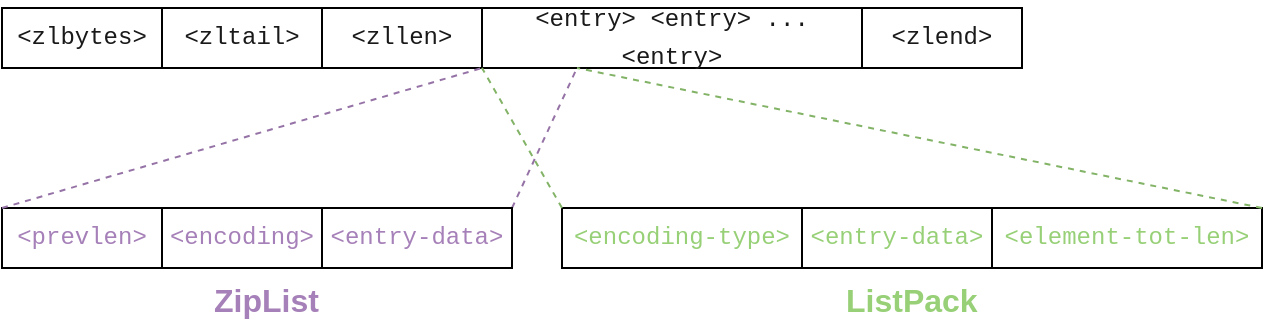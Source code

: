 <mxfile version="21.6.8" type="device">
  <diagram name="第 1 页" id="hctPvwcnjKXvbneybjPy">
    <mxGraphModel dx="989" dy="610" grid="1" gridSize="10" guides="1" tooltips="1" connect="1" arrows="1" fold="1" page="1" pageScale="1" pageWidth="827" pageHeight="1169" math="0" shadow="0">
      <root>
        <mxCell id="0" />
        <mxCell id="1" parent="0" />
        <mxCell id="Lts-DtghqhFuT3vHORfy-21" value="" style="group" vertex="1" connectable="0" parent="1">
          <mxGeometry x="150" y="80" width="510" height="30" as="geometry" />
        </mxCell>
        <mxCell id="Lts-DtghqhFuT3vHORfy-8" value="&lt;div style=&quot;font-family: Consolas, &amp;quot;Courier New&amp;quot;, monospace; line-height: 19px;&quot;&gt;&lt;font style=&quot;background-color: rgb(255, 255, 255); font-size: 12px;&quot;&gt;&amp;lt;zlbytes&amp;gt;&lt;/font&gt;&lt;/div&gt;" style="rounded=0;whiteSpace=wrap;html=1;fontColor=#191919;" vertex="1" parent="Lts-DtghqhFuT3vHORfy-21">
          <mxGeometry width="80" height="30" as="geometry" />
        </mxCell>
        <mxCell id="Lts-DtghqhFuT3vHORfy-9" value="&lt;div style=&quot;font-family: Consolas, &amp;quot;Courier New&amp;quot;, monospace; line-height: 19px;&quot;&gt;&amp;lt;zltail&amp;gt;&lt;br&gt;&lt;/div&gt;" style="rounded=0;whiteSpace=wrap;html=1;fontColor=#191919;" vertex="1" parent="Lts-DtghqhFuT3vHORfy-21">
          <mxGeometry x="80" width="80" height="30" as="geometry" />
        </mxCell>
        <mxCell id="Lts-DtghqhFuT3vHORfy-10" value="&lt;div style=&quot;font-family: Consolas, &amp;quot;Courier New&amp;quot;, monospace; line-height: 19px;&quot;&gt;&amp;lt;zllen&amp;gt;&lt;br&gt;&lt;/div&gt;" style="rounded=0;whiteSpace=wrap;html=1;fontColor=#191919;" vertex="1" parent="Lts-DtghqhFuT3vHORfy-21">
          <mxGeometry x="160" width="80" height="30" as="geometry" />
        </mxCell>
        <mxCell id="Lts-DtghqhFuT3vHORfy-11" value="&lt;div style=&quot;font-family: Consolas, &amp;quot;Courier New&amp;quot;, monospace; line-height: 19px;&quot;&gt;&amp;lt;entry&amp;gt; &amp;lt;entry&amp;gt; ... &amp;lt;entry&amp;gt;&lt;br&gt;&lt;/div&gt;" style="rounded=0;whiteSpace=wrap;html=1;fontColor=#191919;" vertex="1" parent="Lts-DtghqhFuT3vHORfy-21">
          <mxGeometry x="240" width="190" height="30" as="geometry" />
        </mxCell>
        <mxCell id="Lts-DtghqhFuT3vHORfy-12" value="&lt;div style=&quot;font-family: Consolas, &amp;quot;Courier New&amp;quot;, monospace; line-height: 19px;&quot;&gt;&amp;lt;zlend&amp;gt;&lt;br&gt;&lt;/div&gt;" style="rounded=0;whiteSpace=wrap;html=1;fontColor=#191919;" vertex="1" parent="Lts-DtghqhFuT3vHORfy-21">
          <mxGeometry x="430" width="80" height="30" as="geometry" />
        </mxCell>
        <mxCell id="Lts-DtghqhFuT3vHORfy-27" value="" style="endArrow=none;html=1;rounded=0;entryX=0.25;entryY=1;entryDx=0;entryDy=0;exitX=1;exitY=0;exitDx=0;exitDy=0;dashed=1;fillColor=#e1d5e7;strokeColor=#9673a6;" edge="1" parent="1" source="Lts-DtghqhFuT3vHORfy-15" target="Lts-DtghqhFuT3vHORfy-11">
          <mxGeometry width="50" height="50" relative="1" as="geometry">
            <mxPoint x="480" y="170" as="sourcePoint" />
            <mxPoint x="400" y="120" as="targetPoint" />
          </mxGeometry>
        </mxCell>
        <mxCell id="Lts-DtghqhFuT3vHORfy-30" value="" style="group" vertex="1" connectable="0" parent="1">
          <mxGeometry x="150" y="180" width="255" height="50" as="geometry" />
        </mxCell>
        <mxCell id="Lts-DtghqhFuT3vHORfy-22" value="" style="group" vertex="1" connectable="0" parent="Lts-DtghqhFuT3vHORfy-30">
          <mxGeometry width="255" height="30" as="geometry" />
        </mxCell>
        <mxCell id="Lts-DtghqhFuT3vHORfy-13" value="&lt;div style=&quot;font-family: Consolas, &amp;quot;Courier New&amp;quot;, monospace; line-height: 19px;&quot;&gt;&lt;font color=&quot;#a680b8&quot; style=&quot;background-color: rgb(255, 255, 255); font-size: 12px;&quot;&gt;&amp;lt;prevlen&amp;gt;&lt;/font&gt;&lt;/div&gt;" style="rounded=0;whiteSpace=wrap;html=1;fontColor=#191919;" vertex="1" parent="Lts-DtghqhFuT3vHORfy-22">
          <mxGeometry width="80" height="30" as="geometry" />
        </mxCell>
        <mxCell id="Lts-DtghqhFuT3vHORfy-14" value="&lt;div style=&quot;font-family: Consolas, &amp;quot;Courier New&amp;quot;, monospace; line-height: 19px;&quot;&gt;&lt;font color=&quot;#a680b8&quot; style=&quot;background-color: rgb(255, 255, 255); font-size: 12px;&quot;&gt;&amp;lt;encoding&amp;gt;&lt;/font&gt;&lt;/div&gt;" style="rounded=0;whiteSpace=wrap;html=1;fontColor=#191919;" vertex="1" parent="Lts-DtghqhFuT3vHORfy-22">
          <mxGeometry x="80" width="80" height="30" as="geometry" />
        </mxCell>
        <mxCell id="Lts-DtghqhFuT3vHORfy-15" value="&lt;div style=&quot;font-family: Consolas, &amp;quot;Courier New&amp;quot;, monospace; line-height: 19px;&quot;&gt;&lt;font color=&quot;#a680b8&quot; style=&quot;background-color: rgb(255, 255, 255); font-size: 12px;&quot;&gt;&amp;lt;entry-data&amp;gt;&lt;/font&gt;&lt;/div&gt;" style="rounded=0;whiteSpace=wrap;html=1;fontColor=#191919;" vertex="1" parent="Lts-DtghqhFuT3vHORfy-22">
          <mxGeometry x="160" width="95" height="30" as="geometry" />
        </mxCell>
        <mxCell id="Lts-DtghqhFuT3vHORfy-24" value="&lt;font color=&quot;#a680b8&quot; style=&quot;font-size: 16px;&quot;&gt;&lt;b style=&quot;&quot;&gt;ZipList&lt;/b&gt;&lt;/font&gt;" style="text;whiteSpace=wrap;html=1;" vertex="1" parent="Lts-DtghqhFuT3vHORfy-30">
          <mxGeometry x="103.75" y="30" width="47.5" height="20" as="geometry" />
        </mxCell>
        <mxCell id="Lts-DtghqhFuT3vHORfy-26" value="" style="endArrow=none;html=1;rounded=0;exitX=0;exitY=0;exitDx=0;exitDy=0;entryX=0;entryY=1;entryDx=0;entryDy=0;dashed=1;fillColor=#e1d5e7;strokeColor=#9673a6;" edge="1" parent="Lts-DtghqhFuT3vHORfy-30" source="Lts-DtghqhFuT3vHORfy-13" target="Lts-DtghqhFuT3vHORfy-11">
          <mxGeometry width="50" height="50" relative="1" as="geometry">
            <mxPoint x="260" y="90" as="sourcePoint" />
            <mxPoint x="310" y="40" as="targetPoint" />
          </mxGeometry>
        </mxCell>
        <mxCell id="Lts-DtghqhFuT3vHORfy-31" value="" style="group" vertex="1" connectable="0" parent="1">
          <mxGeometry x="430" y="180" width="350" height="50" as="geometry" />
        </mxCell>
        <mxCell id="Lts-DtghqhFuT3vHORfy-23" value="" style="group" vertex="1" connectable="0" parent="Lts-DtghqhFuT3vHORfy-31">
          <mxGeometry width="350" height="30" as="geometry" />
        </mxCell>
        <mxCell id="Lts-DtghqhFuT3vHORfy-17" value="&lt;div style=&quot;font-family: Consolas, &amp;quot;Courier New&amp;quot;, monospace; line-height: 19px;&quot;&gt;&lt;font color=&quot;#97d077&quot; style=&quot;background-color: rgb(255, 255, 255); font-size: 12px;&quot;&gt;&amp;lt;encoding-type&amp;gt;&lt;/font&gt;&lt;/div&gt;" style="rounded=0;whiteSpace=wrap;html=1;fontColor=#191919;" vertex="1" parent="Lts-DtghqhFuT3vHORfy-23">
          <mxGeometry width="120" height="30" as="geometry" />
        </mxCell>
        <mxCell id="Lts-DtghqhFuT3vHORfy-19" value="&lt;div style=&quot;font-family: Consolas, &amp;quot;Courier New&amp;quot;, monospace; line-height: 19px;&quot;&gt;&lt;font color=&quot;#97d077&quot; style=&quot;background-color: rgb(255, 255, 255); font-size: 12px;&quot;&gt;&amp;lt;entry-data&amp;gt;&lt;/font&gt;&lt;/div&gt;" style="rounded=0;whiteSpace=wrap;html=1;fontColor=#191919;" vertex="1" parent="Lts-DtghqhFuT3vHORfy-23">
          <mxGeometry x="120" width="95" height="30" as="geometry" />
        </mxCell>
        <mxCell id="Lts-DtghqhFuT3vHORfy-20" value="&lt;div style=&quot;font-family: Consolas, &amp;quot;Courier New&amp;quot;, monospace; line-height: 19px;&quot;&gt;&lt;font color=&quot;#97d077&quot; style=&quot;background-color: rgb(255, 255, 255); font-size: 12px;&quot;&gt;&amp;lt;element-tot-len&amp;gt;&lt;/font&gt;&lt;/div&gt;" style="rounded=0;whiteSpace=wrap;html=1;fontColor=#191919;" vertex="1" parent="Lts-DtghqhFuT3vHORfy-23">
          <mxGeometry x="215" width="135" height="30" as="geometry" />
        </mxCell>
        <mxCell id="Lts-DtghqhFuT3vHORfy-25" value="&lt;font color=&quot;#97d077&quot; style=&quot;font-size: 16px;&quot;&gt;&lt;b&gt;ListPack&lt;/b&gt;&lt;/font&gt;" style="text;whiteSpace=wrap;html=1;" vertex="1" parent="Lts-DtghqhFuT3vHORfy-31">
          <mxGeometry x="140" y="30" width="47.5" height="20" as="geometry" />
        </mxCell>
        <mxCell id="Lts-DtghqhFuT3vHORfy-28" value="" style="endArrow=none;html=1;rounded=0;entryX=0.25;entryY=1;entryDx=0;entryDy=0;exitX=1;exitY=0;exitDx=0;exitDy=0;dashed=1;fillColor=#d5e8d4;strokeColor=#82b366;" edge="1" parent="Lts-DtghqhFuT3vHORfy-31" source="Lts-DtghqhFuT3vHORfy-20" target="Lts-DtghqhFuT3vHORfy-11">
          <mxGeometry width="50" height="50" relative="1" as="geometry">
            <mxPoint x="140" y="10" as="sourcePoint" />
            <mxPoint x="123" y="-60" as="targetPoint" />
          </mxGeometry>
        </mxCell>
        <mxCell id="Lts-DtghqhFuT3vHORfy-29" value="" style="endArrow=none;html=1;rounded=0;entryX=0;entryY=1;entryDx=0;entryDy=0;exitX=0;exitY=0;exitDx=0;exitDy=0;dashed=1;fillColor=#d5e8d4;strokeColor=#82b366;" edge="1" parent="1" source="Lts-DtghqhFuT3vHORfy-17" target="Lts-DtghqhFuT3vHORfy-11">
          <mxGeometry width="50" height="50" relative="1" as="geometry">
            <mxPoint x="730" y="210" as="sourcePoint" />
            <mxPoint x="480" y="140" as="targetPoint" />
          </mxGeometry>
        </mxCell>
      </root>
    </mxGraphModel>
  </diagram>
</mxfile>
